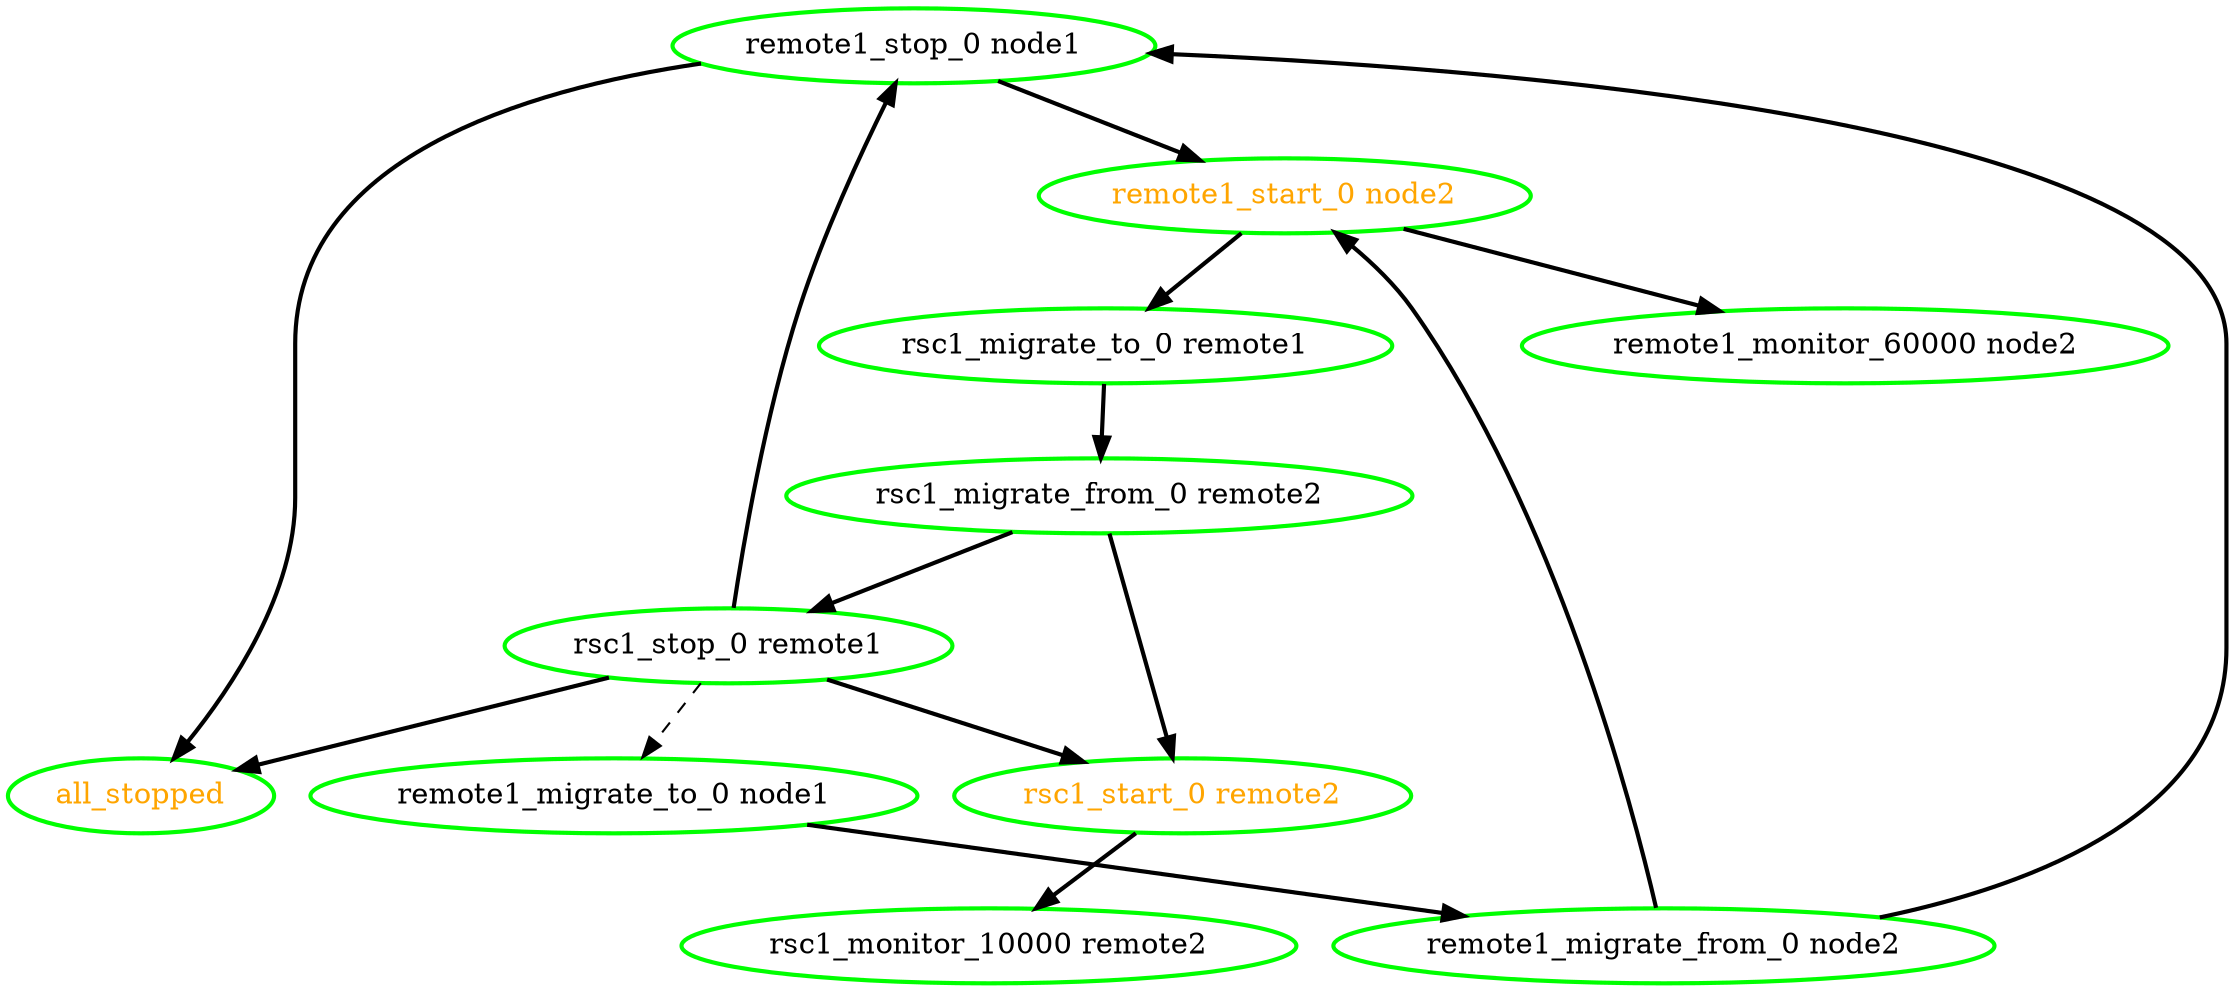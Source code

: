 digraph "g" {
"all_stopped" [ style=bold color="green" fontcolor="orange"]
"remote1_migrate_from_0 node2" -> "remote1_start_0 node2" [ style = bold]
"remote1_migrate_from_0 node2" -> "remote1_stop_0 node1" [ style = bold]
"remote1_migrate_from_0 node2" [ style=bold color="green" fontcolor="black"]
"remote1_migrate_to_0 node1" -> "remote1_migrate_from_0 node2" [ style = bold]
"remote1_migrate_to_0 node1" [ style=bold color="green" fontcolor="black"]
"remote1_monitor_60000 node2" [ style=bold color="green" fontcolor="black"]
"remote1_start_0 node2" -> "remote1_monitor_60000 node2" [ style = bold]
"remote1_start_0 node2" -> "rsc1_migrate_to_0 remote1" [ style = bold]
"remote1_start_0 node2" [ style=bold color="green" fontcolor="orange"]
"remote1_stop_0 node1" -> "all_stopped" [ style = bold]
"remote1_stop_0 node1" -> "remote1_start_0 node2" [ style = bold]
"remote1_stop_0 node1" [ style=bold color="green" fontcolor="black"]
"rsc1_migrate_from_0 remote2" -> "rsc1_start_0 remote2" [ style = bold]
"rsc1_migrate_from_0 remote2" -> "rsc1_stop_0 remote1" [ style = bold]
"rsc1_migrate_from_0 remote2" [ style=bold color="green" fontcolor="black"]
"rsc1_migrate_to_0 remote1" -> "rsc1_migrate_from_0 remote2" [ style = bold]
"rsc1_migrate_to_0 remote1" [ style=bold color="green" fontcolor="black"]
"rsc1_monitor_10000 remote2" [ style=bold color="green" fontcolor="black"]
"rsc1_start_0 remote2" -> "rsc1_monitor_10000 remote2" [ style = bold]
"rsc1_start_0 remote2" [ style=bold color="green" fontcolor="orange"]
"rsc1_stop_0 remote1" -> "all_stopped" [ style = bold]
"rsc1_stop_0 remote1" -> "remote1_migrate_to_0 node1" [ style = dashed]
"rsc1_stop_0 remote1" -> "remote1_stop_0 node1" [ style = bold]
"rsc1_stop_0 remote1" -> "rsc1_start_0 remote2" [ style = bold]
"rsc1_stop_0 remote1" [ style=bold color="green" fontcolor="black"]
}
